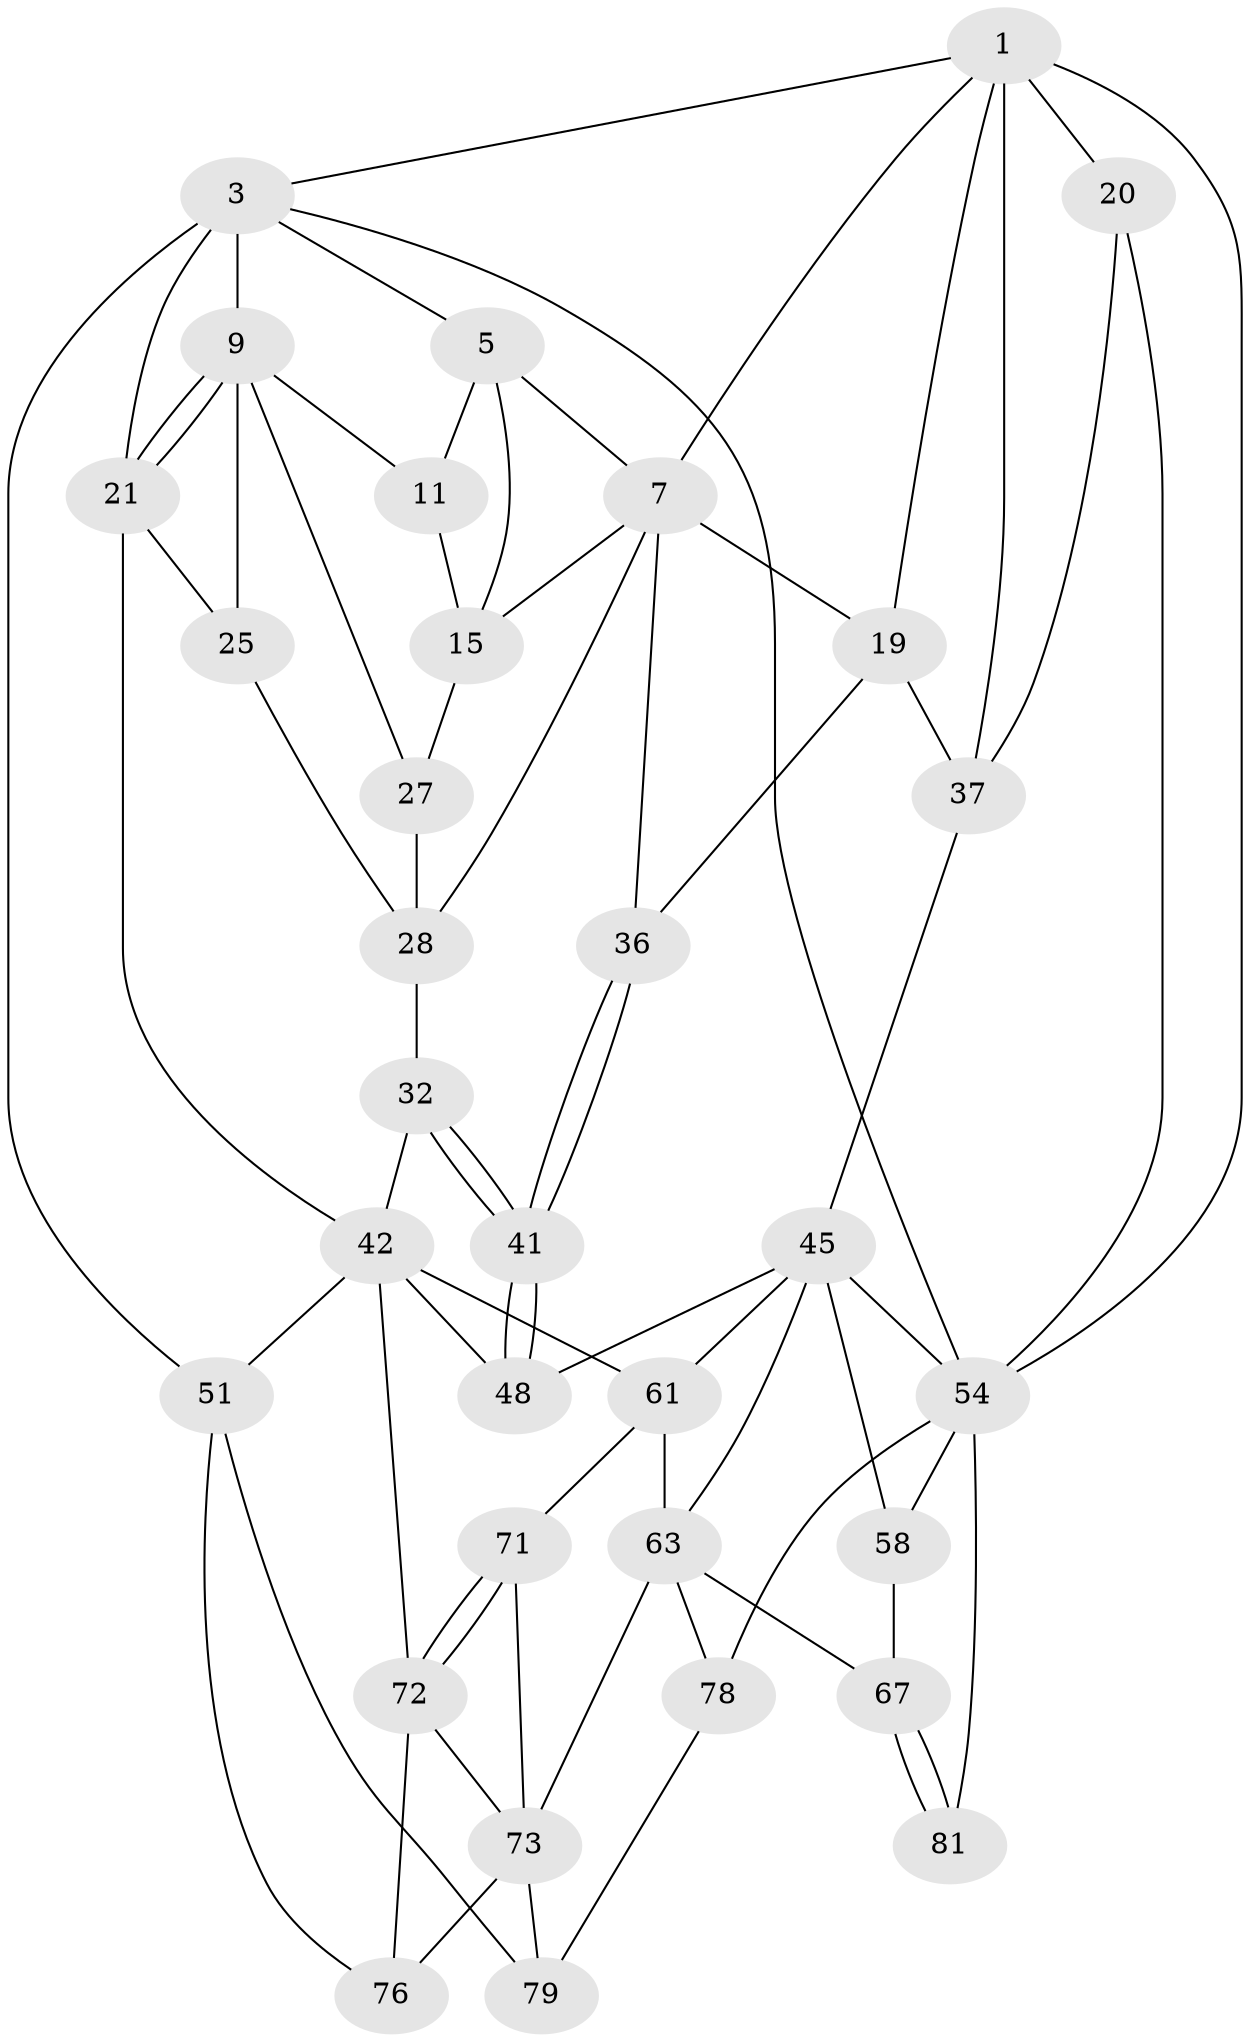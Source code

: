 // original degree distribution, {3: 0.024096385542168676, 6: 0.1927710843373494, 5: 0.5542168674698795, 4: 0.2289156626506024}
// Generated by graph-tools (version 1.1) at 2025/21/03/04/25 18:21:23]
// undirected, 33 vertices, 72 edges
graph export_dot {
graph [start="1"]
  node [color=gray90,style=filled];
  1 [pos="+0.7722205976407933+0",super="+2+6"];
  3 [pos="+0+0",super="+4+23+70"];
  5 [pos="+0.5341450427382942+0",super="+8"];
  7 [pos="+0.5560452975697819+0.1259782167524595",super="+13"];
  9 [pos="+0.15938888319699726+0.02007732732545079",super="+10"];
  11 [pos="+0.3157390991100196+0.10989857969245351"];
  15 [pos="+0.4508594701283027+0.2593004068780309",super="+16"];
  19 [pos="+0.6195597353103904+0.27698419256240653",super="+35"];
  20 [pos="+1+0.29702060380678386",super="+39"];
  21 [pos="+0.07424751990655244+0.41334522810415886",super="+22"];
  25 [pos="+0.21146367298155178+0.17214482999574096",super="+26"];
  27 [pos="+0.3069604026646584+0.27627330481052154"];
  28 [pos="+0.3043590167794603+0.30131947257615715",super="+31+29"];
  32 [pos="+0.30536605635215924+0.46228370957947984",super="+33"];
  36 [pos="+0.4289272004453473+0.4771365912991407"];
  37 [pos="+0.7384755768833936+0.3806951845515116",super="+38+40"];
  41 [pos="+0.4181599770810486+0.4921791659674987"];
  42 [pos="+0.19596670141872305+0.5858089229162806",super="+49"];
  45 [pos="+0.5826198372504054+0.6190342112674178",super="+53+46"];
  48 [pos="+0.42055792144387927+0.5264706601201821"];
  51 [pos="+0.14927455039101736+0.7698240877713743",super="+77"];
  54 [pos="+1+0.6800747750379805",super="+55+82"];
  58 [pos="+0.699118302942554+0.7032774878654025",super="+66+59"];
  61 [pos="+0.44387351306684364+0.706000196931207",super="+65"];
  63 [pos="+0.5690808196910326+0.8327161283564128",super="+69+64"];
  67 [pos="+0.6705204493985721+0.8845340629278048",super="+68"];
  71 [pos="+0.4197396281547902+0.8267974764859342"];
  72 [pos="+0.34399751722744343+0.840000264468468",super="+75"];
  73 [pos="+0.46513655756449757+0.9011461670731672",super="+80+74"];
  76 [pos="+0.36612967143294983+0.9078040799983847"];
  78 [pos="+0.5555564443730379+1"];
  79 [pos="+0.47395345668458977+1"];
  81 [pos="+0.8760405425072656+0.8784019468772167"];
  1 -- 3;
  1 -- 20 [weight=2];
  1 -- 54;
  1 -- 19;
  1 -- 37;
  1 -- 7;
  3 -- 9;
  3 -- 5;
  3 -- 51 [weight=2];
  3 -- 21;
  3 -- 54;
  5 -- 11;
  5 -- 15;
  5 -- 7;
  7 -- 19;
  7 -- 36;
  7 -- 28;
  7 -- 15;
  9 -- 21;
  9 -- 21;
  9 -- 11;
  9 -- 27;
  9 -- 25;
  11 -- 15;
  15 -- 27;
  19 -- 36;
  19 -- 37;
  20 -- 54;
  20 -- 37;
  21 -- 25;
  21 -- 42;
  25 -- 28 [weight=2];
  27 -- 28;
  28 -- 32 [weight=2];
  32 -- 41;
  32 -- 41;
  32 -- 42;
  36 -- 41;
  36 -- 41;
  37 -- 45 [weight=2];
  41 -- 48;
  41 -- 48;
  42 -- 48;
  42 -- 51;
  42 -- 72;
  42 -- 61;
  45 -- 54;
  45 -- 48;
  45 -- 61;
  45 -- 58;
  45 -- 63;
  51 -- 76;
  51 -- 79;
  54 -- 81 [weight=2];
  54 -- 58 [weight=2];
  54 -- 78;
  58 -- 67 [weight=2];
  61 -- 71;
  61 -- 63;
  63 -- 78;
  63 -- 67;
  63 -- 73;
  67 -- 81;
  67 -- 81;
  71 -- 72;
  71 -- 72;
  71 -- 73;
  72 -- 76;
  72 -- 73;
  73 -- 76;
  73 -- 79;
  78 -- 79;
}
